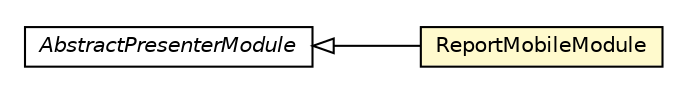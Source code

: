 #!/usr/local/bin/dot
#
# Class diagram 
# Generated by UMLGraph version R5_6-24-gf6e263 (http://www.umlgraph.org/)
#

digraph G {
	edge [fontname="Helvetica",fontsize=10,labelfontname="Helvetica",labelfontsize=10];
	node [fontname="Helvetica",fontsize=10,shape=plaintext];
	nodesep=0.25;
	ranksep=0.5;
	rankdir=LR;
	// com.gwtplatform.mvp.client.gin.AbstractPresenterModule
	c326568 [label=<<table title="com.gwtplatform.mvp.client.gin.AbstractPresenterModule" border="0" cellborder="1" cellspacing="0" cellpadding="2" port="p" href="../../../../mvp/client/gin/AbstractPresenterModule.html">
		<tr><td><table border="0" cellspacing="0" cellpadding="1">
<tr><td align="center" balign="center"><font face="Helvetica-Oblique"> AbstractPresenterModule </font></td></tr>
		</table></td></tr>
		</table>>, URL="../../../../mvp/client/gin/AbstractPresenterModule.html", fontname="Helvetica", fontcolor="black", fontsize=10.0];
	// com.gwtplatform.carstore.client.application.report.ReportMobileModule
	c326869 [label=<<table title="com.gwtplatform.carstore.client.application.report.ReportMobileModule" border="0" cellborder="1" cellspacing="0" cellpadding="2" port="p" bgcolor="lemonChiffon" href="./ReportMobileModule.html">
		<tr><td><table border="0" cellspacing="0" cellpadding="1">
<tr><td align="center" balign="center"> ReportMobileModule </td></tr>
		</table></td></tr>
		</table>>, URL="./ReportMobileModule.html", fontname="Helvetica", fontcolor="black", fontsize=10.0];
	//com.gwtplatform.carstore.client.application.report.ReportMobileModule extends com.gwtplatform.mvp.client.gin.AbstractPresenterModule
	c326568:p -> c326869:p [dir=back,arrowtail=empty];
}

